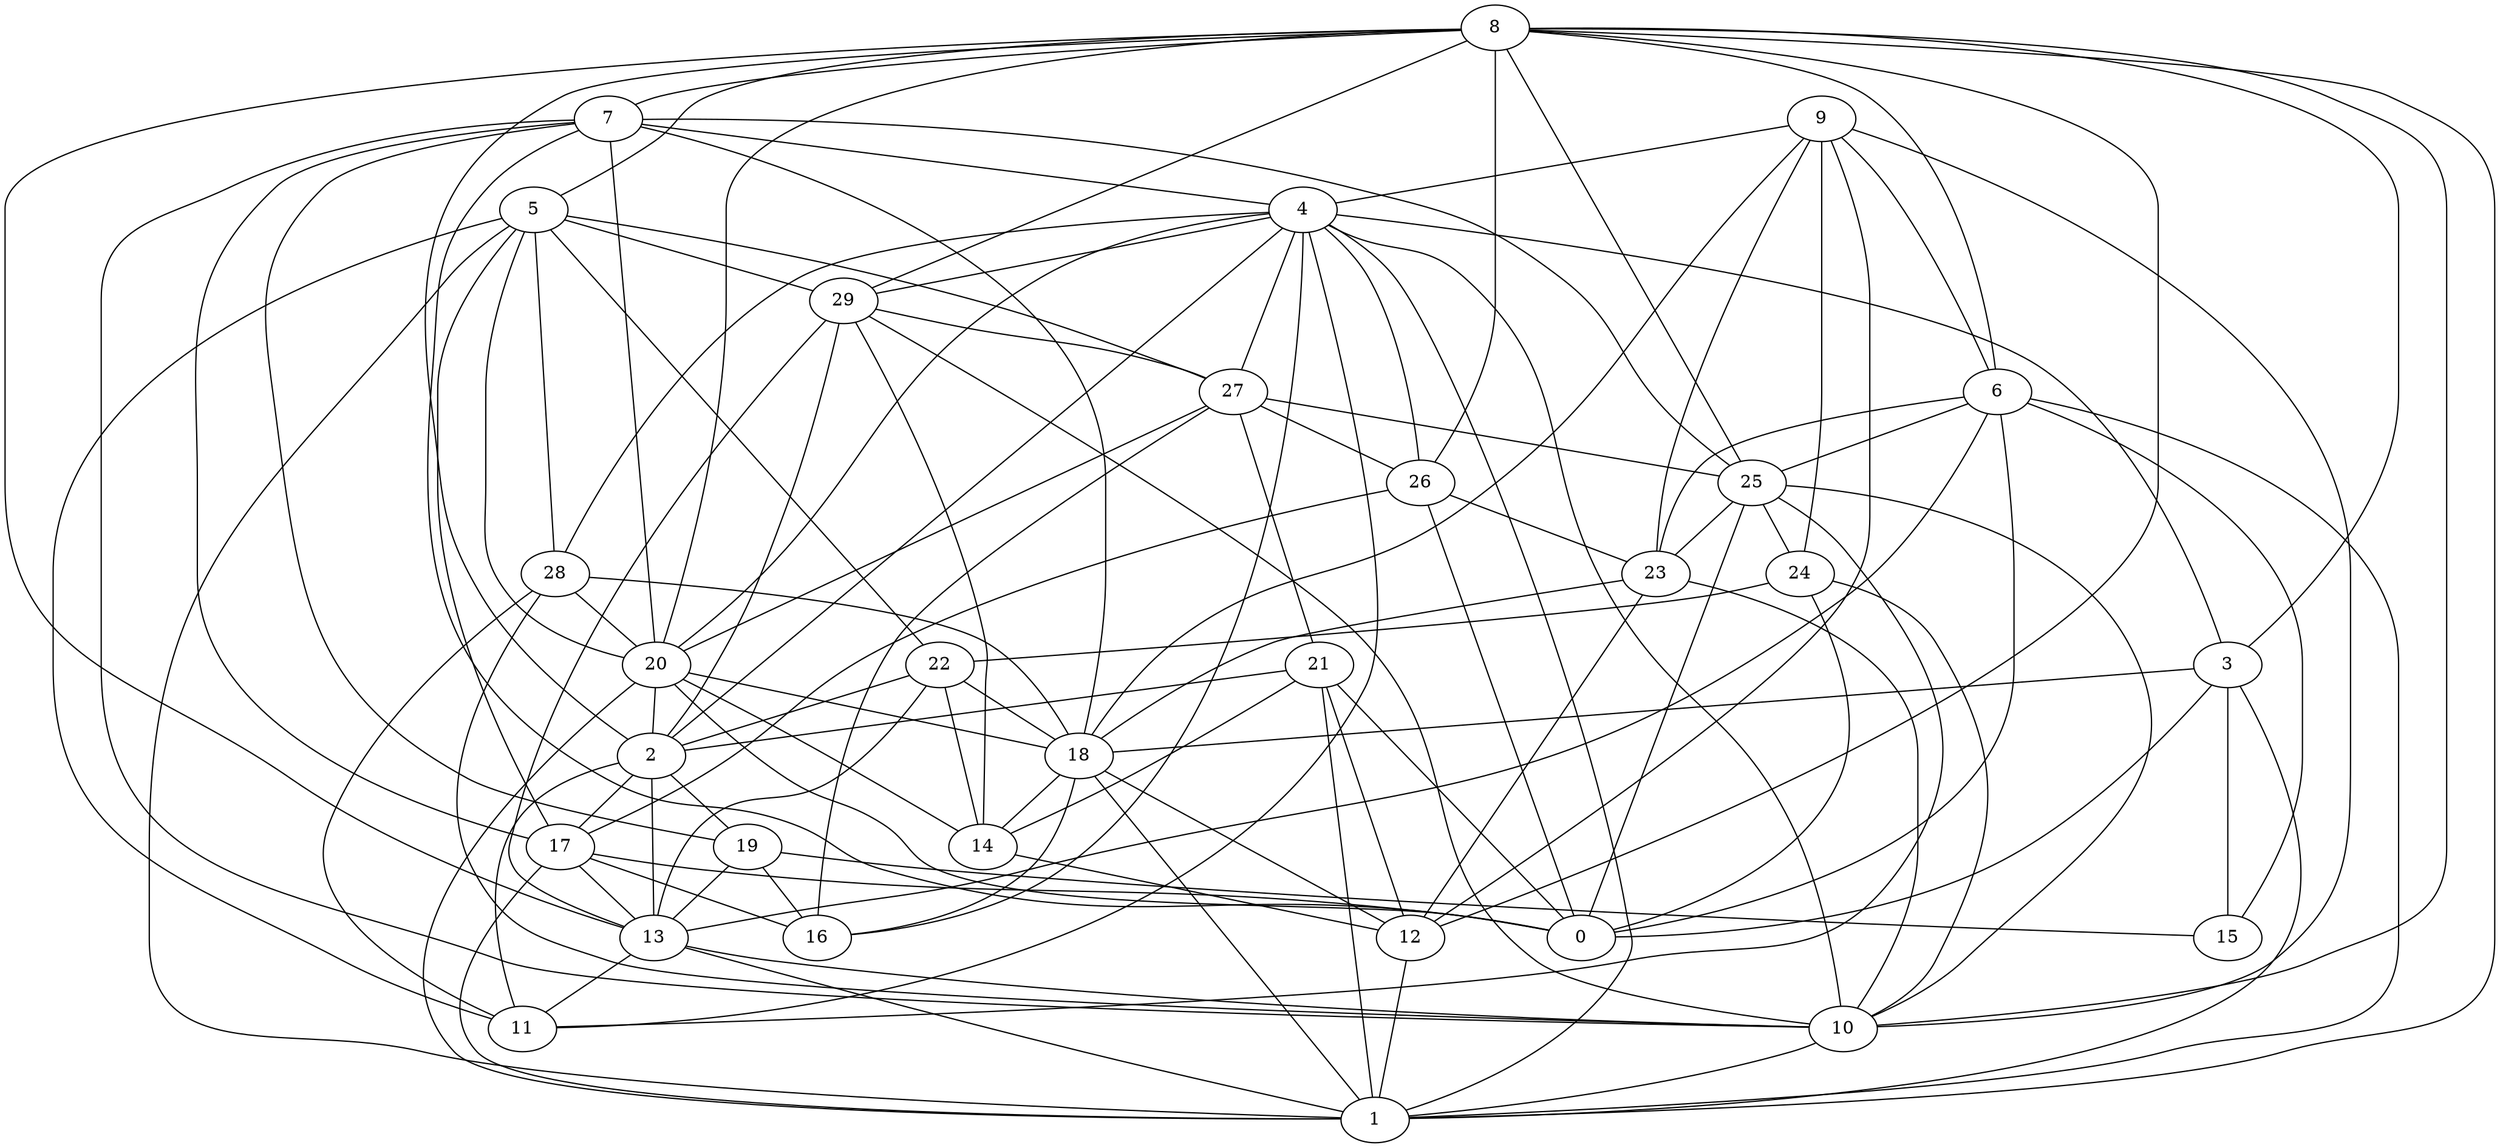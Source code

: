 digraph GG_graph {

subgraph G_graph {
edge [color = black]
"13" -> "10" [dir = none]
"13" -> "1" [dir = none]
"29" -> "13" [dir = none]
"29" -> "10" [dir = none]
"29" -> "2" [dir = none]
"29" -> "27" [dir = none]
"20" -> "14" [dir = none]
"20" -> "2" [dir = none]
"20" -> "18" [dir = none]
"20" -> "1" [dir = none]
"20" -> "0" [dir = none]
"19" -> "13" [dir = none]
"19" -> "15" [dir = none]
"9" -> "12" [dir = none]
"9" -> "10" [dir = none]
"9" -> "6" [dir = none]
"9" -> "18" [dir = none]
"22" -> "13" [dir = none]
"22" -> "2" [dir = none]
"22" -> "18" [dir = none]
"18" -> "12" [dir = none]
"18" -> "14" [dir = none]
"18" -> "1" [dir = none]
"6" -> "0" [dir = none]
"6" -> "15" [dir = none]
"6" -> "1" [dir = none]
"6" -> "25" [dir = none]
"3" -> "1" [dir = none]
"3" -> "18" [dir = none]
"3" -> "15" [dir = none]
"3" -> "0" [dir = none]
"4" -> "20" [dir = none]
"4" -> "16" [dir = none]
"4" -> "27" [dir = none]
"4" -> "1" [dir = none]
"4" -> "3" [dir = none]
"4" -> "10" [dir = none]
"27" -> "21" [dir = none]
"27" -> "25" [dir = none]
"27" -> "16" [dir = none]
"5" -> "1" [dir = none]
"5" -> "11" [dir = none]
"5" -> "20" [dir = none]
"5" -> "22" [dir = none]
"5" -> "27" [dir = none]
"5" -> "28" [dir = none]
"25" -> "0" [dir = none]
"25" -> "24" [dir = none]
"25" -> "11" [dir = none]
"2" -> "19" [dir = none]
"2" -> "13" [dir = none]
"2" -> "17" [dir = none]
"2" -> "11" [dir = none]
"24" -> "22" [dir = none]
"24" -> "0" [dir = none]
"24" -> "10" [dir = none]
"10" -> "1" [dir = none]
"7" -> "4" [dir = none]
"7" -> "0" [dir = none]
"7" -> "19" [dir = none]
"7" -> "20" [dir = none]
"7" -> "17" [dir = none]
"7" -> "18" [dir = none]
"17" -> "1" [dir = none]
"17" -> "16" [dir = none]
"17" -> "13" [dir = none]
"28" -> "11" [dir = none]
"28" -> "10" [dir = none]
"28" -> "20" [dir = none]
"26" -> "17" [dir = none]
"26" -> "0" [dir = none]
"8" -> "25" [dir = none]
"8" -> "3" [dir = none]
"8" -> "1" [dir = none]
"8" -> "5" [dir = none]
"8" -> "13" [dir = none]
"8" -> "10" [dir = none]
"8" -> "12" [dir = none]
"8" -> "6" [dir = none]
"8" -> "2" [dir = none]
"8" -> "26" [dir = none]
"21" -> "1" [dir = none]
"21" -> "12" [dir = none]
"21" -> "14" [dir = none]
"23" -> "12" [dir = none]
"23" -> "10" [dir = none]
"23" -> "18" [dir = none]
"21" -> "2" [dir = none]
"4" -> "29" [dir = none]
"7" -> "25" [dir = none]
"9" -> "4" [dir = none]
"4" -> "2" [dir = none]
"25" -> "10" [dir = none]
"29" -> "14" [dir = none]
"7" -> "10" [dir = none]
"22" -> "14" [dir = none]
"17" -> "0" [dir = none]
"5" -> "29" [dir = none]
"28" -> "18" [dir = none]
"4" -> "11" [dir = none]
"19" -> "16" [dir = none]
"27" -> "20" [dir = none]
"9" -> "23" [dir = none]
"8" -> "7" [dir = none]
"9" -> "24" [dir = none]
"25" -> "23" [dir = none]
"6" -> "23" [dir = none]
"8" -> "29" [dir = none]
"4" -> "26" [dir = none]
"5" -> "17" [dir = none]
"27" -> "26" [dir = none]
"13" -> "11" [dir = none]
"12" -> "1" [dir = none]
"8" -> "20" [dir = none]
"21" -> "0" [dir = none]
"6" -> "13" [dir = none]
"4" -> "28" [dir = none]
"26" -> "23" [dir = none]
"18" -> "16" [dir = none]
"14" -> "12" [dir = none]
}

}
